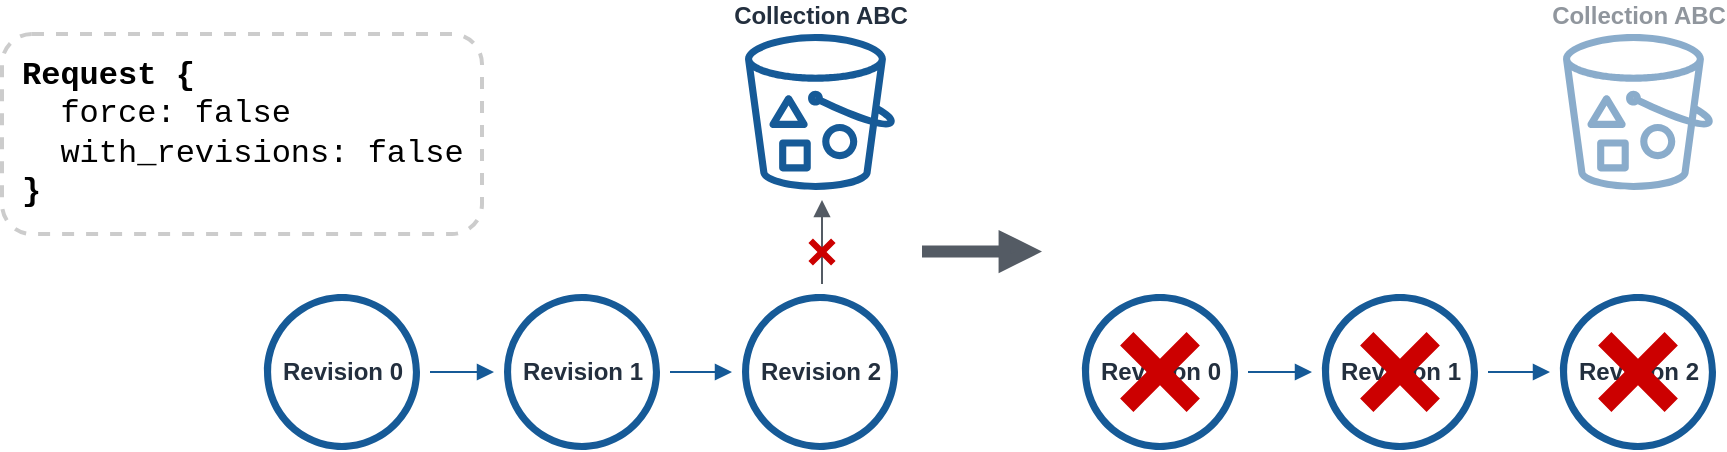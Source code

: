 <mxfile version="21.0.2" type="device"><diagram id="Ht1M8jgEwFfnCIfOTk4-" name="Page-1"><mxGraphModel dx="819" dy="460" grid="1" gridSize="10" guides="1" tooltips="1" connect="1" arrows="1" fold="1" page="1" pageScale="1" pageWidth="1169" pageHeight="827" math="0" shadow="0"><root><mxCell id="0"/><mxCell id="1" parent="0"/><mxCell id="NZZsSz7ykIq6UQi_yj6c-4" value="Revision 0" style="sketch=0;outlineConnect=0;fontColor=#232F3E;gradientColor=none;fillColor=#165a97;strokeColor=none;dashed=0;verticalLabelPosition=middle;verticalAlign=middle;align=center;html=1;fontSize=12;fontStyle=1;aspect=fixed;pointerEvents=1;shape=mxgraph.aws4.object;labelPosition=center;" parent="1" vertex="1"><mxGeometry x="161" y="160" width="78" height="78" as="geometry"/></mxCell><mxCell id="NZZsSz7ykIq6UQi_yj6c-6" value="Revision 1" style="sketch=0;outlineConnect=0;fontColor=#232F3E;gradientColor=none;fillColor=#165a97;strokeColor=none;dashed=0;verticalLabelPosition=middle;verticalAlign=middle;align=center;html=1;fontSize=12;fontStyle=1;aspect=fixed;pointerEvents=1;shape=mxgraph.aws4.object;labelPosition=center;" parent="1" vertex="1"><mxGeometry x="281" y="160" width="78" height="78" as="geometry"/></mxCell><mxCell id="NZZsSz7ykIq6UQi_yj6c-7" value="&lt;div&gt;Revision 2&lt;/div&gt;" style="sketch=0;outlineConnect=0;fontColor=#232F3E;gradientColor=none;fillColor=#165a97;strokeColor=none;dashed=0;verticalLabelPosition=middle;verticalAlign=middle;align=center;html=1;fontSize=12;fontStyle=1;aspect=fixed;pointerEvents=1;shape=mxgraph.aws4.object;labelPosition=center;" parent="1" vertex="1"><mxGeometry x="400" y="160" width="78" height="78" as="geometry"/></mxCell><mxCell id="NZZsSz7ykIq6UQi_yj6c-11" value="" style="edgeStyle=orthogonalEdgeStyle;html=1;endArrow=block;elbow=vertical;startArrow=none;endFill=1;strokeColor=#165A97;rounded=0;targetPerimeterSpacing=5;sourcePerimeterSpacing=5;" parent="1" source="NZZsSz7ykIq6UQi_yj6c-6" target="NZZsSz7ykIq6UQi_yj6c-7" edge="1"><mxGeometry width="100" relative="1" as="geometry"><mxPoint x="318" y="198.9" as="sourcePoint"/><mxPoint x="418" y="198.9" as="targetPoint"/></mxGeometry></mxCell><mxCell id="NZZsSz7ykIq6UQi_yj6c-12" value="" style="edgeStyle=orthogonalEdgeStyle;html=1;endArrow=block;elbow=vertical;startArrow=none;endFill=1;strokeColor=#165A97;rounded=0;targetPerimeterSpacing=5;sourcePerimeterSpacing=5;" parent="1" source="NZZsSz7ykIq6UQi_yj6c-4" target="NZZsSz7ykIq6UQi_yj6c-6" edge="1"><mxGeometry width="100" relative="1" as="geometry"><mxPoint x="168" y="198.9" as="sourcePoint"/><mxPoint x="240" y="198.9" as="targetPoint"/></mxGeometry></mxCell><mxCell id="NZZsSz7ykIq6UQi_yj6c-13" value="Collection ABC" style="sketch=0;outlineConnect=0;fontColor=#232F3E;gradientColor=none;fillColor=#165A97;strokeColor=none;dashed=0;verticalLabelPosition=top;verticalAlign=bottom;align=center;html=1;fontSize=12;fontStyle=1;aspect=fixed;pointerEvents=1;shape=mxgraph.aws4.bucket_with_objects;labelPosition=center;" parent="1" vertex="1"><mxGeometry x="401.5" y="30" width="75" height="78" as="geometry"/></mxCell><mxCell id="NZZsSz7ykIq6UQi_yj6c-14" value="" style="edgeStyle=orthogonalEdgeStyle;html=1;endArrow=block;elbow=vertical;startArrow=none;endFill=1;strokeColor=#545B64;rounded=0;targetPerimeterSpacing=5;sourcePerimeterSpacing=5;" parent="1" edge="1"><mxGeometry width="100" relative="1" as="geometry"><mxPoint x="440" y="155.001" as="sourcePoint"/><mxPoint x="440" y="113" as="targetPoint"/></mxGeometry></mxCell><mxCell id="NZZsSz7ykIq6UQi_yj6c-19" value="" style="shape=cross;whiteSpace=wrap;html=1;fillColor=#CC0000;rotation=45;sketch=0;shadow=0;strokeColor=none;" parent="1" vertex="1"><mxGeometry x="432" y="131" width="16" height="16" as="geometry"/></mxCell><mxCell id="NZZsSz7ykIq6UQi_yj6c-22" value="" style="edgeStyle=orthogonalEdgeStyle;html=1;endArrow=block;elbow=vertical;startArrow=none;endFill=1;strokeColor=#545B64;rounded=0;strokeWidth=6;sourcePerimeterSpacing=5;targetPerimeterSpacing=5;" parent="1" edge="1"><mxGeometry width="100" relative="1" as="geometry"><mxPoint x="490" y="138.8" as="sourcePoint"/><mxPoint x="550" y="138.8" as="targetPoint"/></mxGeometry></mxCell><mxCell id="NZZsSz7ykIq6UQi_yj6c-23" value="Revision 0" style="sketch=0;outlineConnect=0;fontColor=#232F3E;gradientColor=none;fillColor=#165a97;strokeColor=none;dashed=0;verticalLabelPosition=middle;verticalAlign=middle;align=center;html=1;fontSize=12;fontStyle=1;aspect=fixed;pointerEvents=1;shape=mxgraph.aws4.object;labelPosition=center;" parent="1" vertex="1"><mxGeometry x="570" y="160" width="78" height="78" as="geometry"/></mxCell><mxCell id="NZZsSz7ykIq6UQi_yj6c-24" value="Revision 1" style="sketch=0;outlineConnect=0;fontColor=#232F3E;gradientColor=none;fillColor=#165a97;strokeColor=none;dashed=0;verticalLabelPosition=middle;verticalAlign=middle;align=center;html=1;fontSize=12;fontStyle=1;aspect=fixed;pointerEvents=1;shape=mxgraph.aws4.object;labelPosition=center;" parent="1" vertex="1"><mxGeometry x="690" y="160" width="78" height="78" as="geometry"/></mxCell><mxCell id="NZZsSz7ykIq6UQi_yj6c-25" value="&lt;div&gt;Revision 2&lt;/div&gt;" style="sketch=0;outlineConnect=0;fontColor=#232F3E;gradientColor=none;fillColor=#165a97;strokeColor=none;dashed=0;verticalLabelPosition=middle;verticalAlign=middle;align=center;html=1;fontSize=12;fontStyle=1;aspect=fixed;pointerEvents=1;shape=mxgraph.aws4.object;labelPosition=center;" parent="1" vertex="1"><mxGeometry x="809" y="160" width="78" height="78" as="geometry"/></mxCell><mxCell id="NZZsSz7ykIq6UQi_yj6c-26" value="" style="edgeStyle=orthogonalEdgeStyle;html=1;endArrow=block;elbow=vertical;startArrow=none;endFill=1;strokeColor=#165A97;rounded=0;targetPerimeterSpacing=5;sourcePerimeterSpacing=5;" parent="1" source="NZZsSz7ykIq6UQi_yj6c-24" target="NZZsSz7ykIq6UQi_yj6c-25" edge="1"><mxGeometry width="100" relative="1" as="geometry"><mxPoint x="727" y="198.9" as="sourcePoint"/><mxPoint x="827" y="198.9" as="targetPoint"/></mxGeometry></mxCell><mxCell id="NZZsSz7ykIq6UQi_yj6c-27" value="" style="edgeStyle=orthogonalEdgeStyle;html=1;endArrow=block;elbow=vertical;startArrow=none;endFill=1;strokeColor=#165A97;rounded=0;targetPerimeterSpacing=5;sourcePerimeterSpacing=5;" parent="1" source="NZZsSz7ykIq6UQi_yj6c-23" target="NZZsSz7ykIq6UQi_yj6c-24" edge="1"><mxGeometry width="100" relative="1" as="geometry"><mxPoint x="577" y="198.9" as="sourcePoint"/><mxPoint x="649" y="198.9" as="targetPoint"/></mxGeometry></mxCell><mxCell id="NZZsSz7ykIq6UQi_yj6c-28" value="Collection ABC" style="sketch=0;outlineConnect=0;fontColor=#232F3E;gradientColor=none;fillColor=#165A97;strokeColor=none;dashed=0;verticalLabelPosition=top;verticalAlign=bottom;align=center;html=1;fontSize=12;fontStyle=1;aspect=fixed;pointerEvents=1;shape=mxgraph.aws4.bucket_with_objects;labelPosition=center;opacity=50;textOpacity=50;" parent="1" vertex="1"><mxGeometry x="810.5" y="30" width="75" height="78" as="geometry"/></mxCell><mxCell id="NZZsSz7ykIq6UQi_yj6c-31" value="" style="shape=cross;whiteSpace=wrap;html=1;fillColor=#CC0000;rotation=45;sketch=0;shadow=0;strokeColor=none;" parent="1" vertex="1"><mxGeometry x="585.5" y="175.5" width="47" height="47" as="geometry"/></mxCell><mxCell id="NZZsSz7ykIq6UQi_yj6c-32" value="" style="shape=cross;whiteSpace=wrap;html=1;fillColor=#CC0000;rotation=45;sketch=0;shadow=0;strokeColor=none;" parent="1" vertex="1"><mxGeometry x="705.5" y="175.5" width="47" height="47" as="geometry"/></mxCell><mxCell id="NZZsSz7ykIq6UQi_yj6c-33" value="" style="shape=cross;whiteSpace=wrap;html=1;fillColor=#CC0000;rotation=45;sketch=0;shadow=0;strokeColor=none;" parent="1" vertex="1"><mxGeometry x="824.5" y="175.5" width="47" height="47" as="geometry"/></mxCell><mxCell id="G5LN5CdFxm9VcrI8NVg6-1" value="&lt;div style=&quot;font-size: 16px;&quot; align=&quot;left&quot;&gt;&lt;div style=&quot;font-size: 16px;&quot;&gt;&lt;b style=&quot;font-size: 16px;&quot;&gt;&lt;font data-font-src=&quot;https://fonts.googleapis.com/css?family=+Roboto+Mono&quot; style=&quot;font-size: 16px;&quot;&gt;Request {&lt;/font&gt;&lt;/b&gt;&lt;/div&gt;&lt;/div&gt;&lt;div style=&quot;font-size: 16px;&quot; align=&quot;left&quot;&gt;&lt;div style=&quot;font-size: 16px;&quot;&gt;&lt;b style=&quot;font-size: 16px;&quot;&gt;&lt;font data-font-src=&quot;https://fonts.googleapis.com/css?family=+Roboto+Mono&quot; style=&quot;font-size: 16px;&quot;&gt;&amp;nbsp; &lt;/font&gt;&lt;/b&gt;&lt;font data-font-src=&quot;https://fonts.googleapis.com/css?family=+Roboto+Mono&quot; style=&quot;font-size: 16px;&quot;&gt;force: false&lt;/font&gt;&lt;/div&gt;&lt;div style=&quot;font-size: 16px;&quot;&gt;&lt;font data-font-src=&quot;https://fonts.googleapis.com/css?family=+Roboto+Mono&quot; style=&quot;font-size: 16px;&quot;&gt;&amp;nbsp; with_revisions: false&lt;br style=&quot;font-size: 16px;&quot;&gt;&lt;/font&gt;&lt;/div&gt;&lt;div style=&quot;font-size: 16px;&quot;&gt;&lt;b style=&quot;font-size: 16px;&quot;&gt;&lt;font data-font-src=&quot;https://fonts.googleapis.com/css?family=+Roboto+Mono&quot; style=&quot;font-size: 16px;&quot;&gt;}&lt;/font&gt;&lt;/b&gt;&lt;/div&gt;&lt;/div&gt;" style="text;html=1;strokeColor=#CCCCCC;fillColor=none;align=left;verticalAlign=middle;whiteSpace=wrap;rounded=1;fontFamily=Liberation Mono;fontSource=https%3A%2F%2Ffonts.googleapis.com%2Fcss%3Ffamily%3D%2BRoboto%2BMono;dashed=1;spacing=10;fontSize=16;strokeWidth=2;" parent="1" vertex="1"><mxGeometry x="30" y="30" width="240" height="100" as="geometry"/></mxCell></root></mxGraphModel></diagram></mxfile>